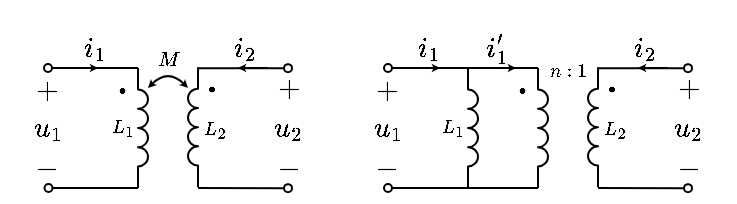 <mxfile version="17.2.1" type="device"><diagram id="bMLhuUdpj_Nmtv_IprHV" name="第 1 页"><mxGraphModel dx="314" dy="228" grid="1" gridSize="5" guides="1" tooltips="1" connect="1" arrows="1" fold="1" page="1" pageScale="1" pageWidth="827" pageHeight="1169" math="1" shadow="0"><root><mxCell id="0"/><mxCell id="1" parent="0"/><mxCell id="27SKs51xHxYA8YTg16wp-24" value="" style="pointerEvents=1;verticalLabelPosition=bottom;shadow=0;dashed=0;align=center;html=1;verticalAlign=top;shape=mxgraph.electrical.inductors.inductor_3;direction=south;deletable=1;fixDash=0;snapToPoint=0;comic=0;sketch=0;strokeWidth=1;" vertex="1" parent="1"><mxGeometry x="405" y="260" width="5" height="60" as="geometry"/></mxCell><mxCell id="27SKs51xHxYA8YTg16wp-4" value="" style="pointerEvents=1;verticalLabelPosition=bottom;shadow=0;dashed=0;align=center;html=1;verticalAlign=top;shape=mxgraph.electrical.inductors.inductor_3;direction=south;deletable=1;fixDash=0;snapToPoint=0;comic=0;sketch=0;strokeWidth=1;" vertex="1" parent="1"><mxGeometry x="440" y="260" width="5" height="60" as="geometry"/></mxCell><mxCell id="EXZ0jSH6nmQkh8uxzPcn-27" value="$$M$$" style="text;html=1;resizable=1;autosize=1;align=center;verticalAlign=middle;points=[];fillColor=none;strokeColor=none;rounded=0;fontFamily=simsun;fontSize=10;movable=1;rotatable=1;deletable=1;editable=1;connectable=0;" parent="1" vertex="1"><mxGeometry x="245" y="248" width="20" height="15" as="geometry"/></mxCell><mxCell id="EXZ0jSH6nmQkh8uxzPcn-18" value="$$i_1$$" style="text;html=1;resizable=0;autosize=1;align=center;verticalAlign=middle;points=[];fillColor=none;strokeColor=none;rounded=0;fontSize=12;connectable=0;" parent="1" vertex="1"><mxGeometry x="190" y="240" width="55" height="20" as="geometry"/></mxCell><mxCell id="EXZ0jSH6nmQkh8uxzPcn-19" value="$$i_2$$" style="text;html=1;resizable=0;autosize=1;align=center;verticalAlign=middle;points=[];fillColor=none;strokeColor=none;rounded=0;fontSize=12;connectable=0;" parent="1" vertex="1"><mxGeometry x="265" y="239.58" width="55" height="20" as="geometry"/></mxCell><mxCell id="EXZ0jSH6nmQkh8uxzPcn-1" value="" style="pointerEvents=1;verticalLabelPosition=bottom;shadow=0;dashed=0;align=center;html=1;verticalAlign=top;shape=mxgraph.electrical.inductors.inductor_3;direction=south;deletable=1;fixDash=0;snapToPoint=0;comic=0;sketch=0;strokeWidth=1;" parent="1" vertex="1"><mxGeometry x="240" y="260" width="5" height="60" as="geometry"/></mxCell><mxCell id="EXZ0jSH6nmQkh8uxzPcn-2" value="" style="endArrow=none;html=1;rounded=0;startArrow=oval;startFill=0;endSize=4;startSize=4;deletable=1;fixDash=0;snapToPoint=0;" parent="1" edge="1"><mxGeometry width="50" height="50" relative="1" as="geometry"><mxPoint x="195" y="260" as="sourcePoint"/><mxPoint x="240" y="260" as="targetPoint"/></mxGeometry></mxCell><mxCell id="EXZ0jSH6nmQkh8uxzPcn-3" value="" style="endArrow=none;html=1;rounded=0;startArrow=oval;startFill=0;endSize=4;startSize=4;deletable=1;fixDash=0;snapToPoint=0;" parent="1" edge="1"><mxGeometry width="50" height="50" relative="1" as="geometry"><mxPoint x="195.25" y="320" as="sourcePoint"/><mxPoint x="240" y="320" as="targetPoint"/></mxGeometry></mxCell><mxCell id="EXZ0jSH6nmQkh8uxzPcn-4" value="$$\cdot$$" style="text;html=1;resizable=1;autosize=1;align=center;verticalAlign=middle;points=[];fillColor=none;strokeColor=none;rounded=0;fontSize=20;movable=1;rotatable=1;deletable=1;editable=1;connectable=0;fixDash=0;snapToPoint=0;" parent="1" vertex="1"><mxGeometry x="221" y="263" width="21" height="14" as="geometry"/></mxCell><mxCell id="EXZ0jSH6nmQkh8uxzPcn-5" value="" style="pointerEvents=1;verticalLabelPosition=bottom;shadow=0;dashed=0;align=center;html=1;verticalAlign=top;shape=mxgraph.electrical.inductors.inductor_3;direction=north;deletable=1;fixDash=0;snapToPoint=0;" parent="1" vertex="1"><mxGeometry x="265" y="259.58" width="5" height="60" as="geometry"/></mxCell><mxCell id="EXZ0jSH6nmQkh8uxzPcn-6" value="" style="endArrow=none;html=1;rounded=0;startArrow=oval;startFill=0;endSize=4;startSize=4;deletable=1;fixDash=0;snapToPoint=0;" parent="1" edge="1"><mxGeometry width="50" height="50" relative="1" as="geometry"><mxPoint x="315" y="260.08" as="sourcePoint"/><mxPoint x="270" y="260.08" as="targetPoint"/></mxGeometry></mxCell><mxCell id="EXZ0jSH6nmQkh8uxzPcn-7" value="" style="endArrow=none;html=1;rounded=0;startArrow=oval;startFill=0;endSize=4;startSize=4;deletable=1;fixDash=0;snapToPoint=0;" parent="1" edge="1"><mxGeometry width="50" height="50" relative="1" as="geometry"><mxPoint x="315" y="320.08" as="sourcePoint"/><mxPoint x="270" y="320" as="targetPoint"/></mxGeometry></mxCell><mxCell id="EXZ0jSH6nmQkh8uxzPcn-8" value="$$\cdot$$" style="text;html=1;resizable=1;autosize=1;align=center;verticalAlign=middle;points=[];fillColor=none;strokeColor=none;rounded=0;fontSize=20;movable=1;rotatable=1;deletable=1;editable=1;connectable=0;direction=south;rotation=90;fixDash=0;snapToPoint=0;" parent="1" vertex="1"><mxGeometry x="272" y="260" width="14" height="21" as="geometry"/></mxCell><mxCell id="EXZ0jSH6nmQkh8uxzPcn-10" value="$$u_1$$" style="text;html=1;resizable=1;autosize=1;align=center;verticalAlign=middle;points=[];fillColor=none;strokeColor=none;rounded=0;fontSize=12;movable=1;rotatable=1;deletable=1;editable=1;connectable=0;fixDash=0;snapToPoint=0;" parent="1" vertex="1"><mxGeometry x="185" y="280" width="20" height="20" as="geometry"/></mxCell><mxCell id="EXZ0jSH6nmQkh8uxzPcn-11" value="$$u_2$$" style="text;html=1;resizable=1;autosize=1;align=center;verticalAlign=middle;points=[];fillColor=none;strokeColor=none;rounded=0;fontSize=12;movable=1;rotatable=1;deletable=1;editable=1;connectable=0;" parent="1" vertex="1"><mxGeometry x="305" y="279.58" width="20" height="20" as="geometry"/></mxCell><mxCell id="EXZ0jSH6nmQkh8uxzPcn-12" value="$$+$$" style="text;html=1;resizable=1;autosize=1;align=center;verticalAlign=middle;points=[];fillColor=none;strokeColor=none;rounded=0;fontSize=12;movable=1;rotatable=1;deletable=1;editable=1;connectable=0;fixDash=0;snapToPoint=0;" parent="1" vertex="1"><mxGeometry x="182.5" y="261" width="22.5" height="20" as="geometry"/></mxCell><mxCell id="EXZ0jSH6nmQkh8uxzPcn-13" value="$$+$$" style="text;html=1;resizable=1;autosize=1;align=center;verticalAlign=middle;points=[];fillColor=none;strokeColor=none;rounded=0;fontSize=12;movable=1;rotatable=1;deletable=1;editable=1;connectable=0;fixDash=0;snapToPoint=0;" parent="1" vertex="1"><mxGeometry x="303.75" y="259.58" width="22.5" height="20" as="geometry"/></mxCell><mxCell id="EXZ0jSH6nmQkh8uxzPcn-14" value="$$-$$" style="text;html=1;resizable=1;autosize=1;align=center;verticalAlign=middle;points=[];fillColor=none;strokeColor=none;rounded=0;fontSize=12;movable=1;rotatable=1;deletable=1;editable=1;connectable=0;fixDash=0;snapToPoint=0;" parent="1" vertex="1"><mxGeometry x="185" y="300" width="18.5" height="20" as="geometry"/></mxCell><mxCell id="EXZ0jSH6nmQkh8uxzPcn-15" value="$$-$$" style="text;html=1;resizable=1;autosize=1;align=center;verticalAlign=middle;points=[];fillColor=none;strokeColor=none;rounded=0;fontSize=12;movable=1;rotatable=1;deletable=1;editable=1;connectable=0;fixDash=0;snapToPoint=0;" parent="1" vertex="1"><mxGeometry x="305.75" y="300" width="18.5" height="20" as="geometry"/></mxCell><mxCell id="EXZ0jSH6nmQkh8uxzPcn-16" value="" style="endArrow=classic;html=1;rounded=0;fontSize=12;startSize=4;endSize=1;strokeWidth=1;jumpSize=6;" parent="1" edge="1"><mxGeometry width="50" height="50" relative="1" as="geometry"><mxPoint x="305" y="260" as="sourcePoint"/><mxPoint x="290" y="260" as="targetPoint"/></mxGeometry></mxCell><mxCell id="EXZ0jSH6nmQkh8uxzPcn-17" value="" style="endArrow=classic;html=1;rounded=0;fontSize=12;startSize=4;endSize=1;strokeWidth=1;jumpSize=6;" parent="1" edge="1"><mxGeometry width="50" height="50" relative="1" as="geometry"><mxPoint x="205" y="260" as="sourcePoint"/><mxPoint x="220" y="260" as="targetPoint"/></mxGeometry></mxCell><mxCell id="EXZ0jSH6nmQkh8uxzPcn-21" value="$$L_1$$" style="text;html=1;align=center;verticalAlign=middle;resizable=1;points=[];autosize=1;strokeColor=none;fillColor=none;movable=1;rotatable=1;deletable=1;editable=1;connectable=1;fontSize=8;" parent="1" vertex="1"><mxGeometry x="223.5" y="282.5" width="16" height="15" as="geometry"/></mxCell><mxCell id="EXZ0jSH6nmQkh8uxzPcn-22" value="$$L_2$$" style="text;html=1;align=center;verticalAlign=middle;resizable=1;points=[];autosize=1;strokeColor=none;fillColor=none;movable=1;rotatable=1;deletable=1;editable=1;connectable=1;fontSize=8;" parent="1" vertex="1"><mxGeometry x="270" y="280.5" width="15" height="20" as="geometry"/></mxCell><mxCell id="EXZ0jSH6nmQkh8uxzPcn-26" value="" style="curved=1;endArrow=classic;html=1;rounded=0;fontFamily=simsun;fontSize=14;startSize=1;endSize=1;startArrow=classic;startFill=1;" parent="1" edge="1"><mxGeometry width="50" height="50" relative="1" as="geometry"><mxPoint x="245" y="270" as="sourcePoint"/><mxPoint x="265" y="270" as="targetPoint"/><Array as="points"><mxPoint x="255" y="260"/></Array></mxGeometry></mxCell><mxCell id="27SKs51xHxYA8YTg16wp-2" value="$$i_1'$$" style="text;html=1;resizable=1;autosize=1;align=center;verticalAlign=middle;points=[];fillColor=none;strokeColor=none;rounded=0;fontSize=12;connectable=1;movable=1;rotatable=1;deletable=1;editable=1;" vertex="1" parent="1"><mxGeometry x="410" y="240" width="17" height="20" as="geometry"/></mxCell><mxCell id="27SKs51xHxYA8YTg16wp-3" value="$$i_2$$" style="text;html=1;resizable=0;autosize=1;align=center;verticalAlign=middle;points=[];fillColor=none;strokeColor=none;rounded=0;fontSize=12;connectable=0;" vertex="1" parent="1"><mxGeometry x="465" y="239.58" width="55" height="20" as="geometry"/></mxCell><mxCell id="27SKs51xHxYA8YTg16wp-5" value="" style="endArrow=none;html=1;rounded=0;startArrow=oval;startFill=0;endSize=4;startSize=4;deletable=1;fixDash=0;snapToPoint=0;" edge="1" parent="1"><mxGeometry width="50" height="50" relative="1" as="geometry"><mxPoint x="365" y="260" as="sourcePoint"/><mxPoint x="440" y="260" as="targetPoint"/></mxGeometry></mxCell><mxCell id="27SKs51xHxYA8YTg16wp-6" value="" style="endArrow=none;html=1;rounded=0;startArrow=oval;startFill=0;endSize=4;startSize=4;deletable=1;fixDash=0;snapToPoint=0;" edge="1" parent="1"><mxGeometry width="50" height="50" relative="1" as="geometry"><mxPoint x="365" y="320" as="sourcePoint"/><mxPoint x="440" y="320" as="targetPoint"/></mxGeometry></mxCell><mxCell id="27SKs51xHxYA8YTg16wp-7" value="$$\cdot$$" style="text;html=1;resizable=1;autosize=1;align=center;verticalAlign=middle;points=[];fillColor=none;strokeColor=none;rounded=0;fontSize=20;movable=1;rotatable=1;deletable=1;editable=1;connectable=0;fixDash=0;snapToPoint=0;" vertex="1" parent="1"><mxGeometry x="421" y="263" width="21" height="14" as="geometry"/></mxCell><mxCell id="27SKs51xHxYA8YTg16wp-8" value="" style="pointerEvents=1;verticalLabelPosition=bottom;shadow=0;dashed=0;align=center;html=1;verticalAlign=top;shape=mxgraph.electrical.inductors.inductor_3;direction=north;deletable=1;fixDash=0;snapToPoint=0;" vertex="1" parent="1"><mxGeometry x="465" y="259.58" width="5" height="60" as="geometry"/></mxCell><mxCell id="27SKs51xHxYA8YTg16wp-9" value="" style="endArrow=none;html=1;rounded=0;startArrow=oval;startFill=0;endSize=4;startSize=4;deletable=1;fixDash=0;snapToPoint=0;" edge="1" parent="1"><mxGeometry width="50" height="50" relative="1" as="geometry"><mxPoint x="515" y="260.08" as="sourcePoint"/><mxPoint x="470" y="260.08" as="targetPoint"/></mxGeometry></mxCell><mxCell id="27SKs51xHxYA8YTg16wp-10" value="" style="endArrow=none;html=1;rounded=0;startArrow=oval;startFill=0;endSize=4;startSize=4;deletable=1;fixDash=0;snapToPoint=0;" edge="1" parent="1"><mxGeometry width="50" height="50" relative="1" as="geometry"><mxPoint x="515" y="320.08" as="sourcePoint"/><mxPoint x="470" y="320" as="targetPoint"/></mxGeometry></mxCell><mxCell id="27SKs51xHxYA8YTg16wp-11" value="$$\cdot$$" style="text;html=1;resizable=1;autosize=1;align=center;verticalAlign=middle;points=[];fillColor=none;strokeColor=none;rounded=0;fontSize=20;movable=1;rotatable=1;deletable=1;editable=1;connectable=0;direction=south;rotation=90;fixDash=0;snapToPoint=0;" vertex="1" parent="1"><mxGeometry x="472" y="260" width="14" height="21" as="geometry"/></mxCell><mxCell id="27SKs51xHxYA8YTg16wp-12" value="$$u_1$$" style="text;html=1;resizable=1;autosize=1;align=center;verticalAlign=middle;points=[];fillColor=none;strokeColor=none;rounded=0;fontSize=12;movable=1;rotatable=1;deletable=1;editable=1;connectable=0;fixDash=0;snapToPoint=0;" vertex="1" parent="1"><mxGeometry x="355" y="280" width="20" height="20" as="geometry"/></mxCell><mxCell id="27SKs51xHxYA8YTg16wp-13" value="$$u_2$$" style="text;html=1;resizable=1;autosize=1;align=center;verticalAlign=middle;points=[];fillColor=none;strokeColor=none;rounded=0;fontSize=12;movable=1;rotatable=1;deletable=1;editable=1;connectable=0;" vertex="1" parent="1"><mxGeometry x="505" y="279.58" width="20" height="20" as="geometry"/></mxCell><mxCell id="27SKs51xHxYA8YTg16wp-14" value="$$+$$" style="text;html=1;resizable=1;autosize=1;align=center;verticalAlign=middle;points=[];fillColor=none;strokeColor=none;rounded=0;fontSize=12;movable=1;rotatable=1;deletable=1;editable=1;connectable=0;fixDash=0;snapToPoint=0;" vertex="1" parent="1"><mxGeometry x="352.5" y="261" width="22.5" height="20" as="geometry"/></mxCell><mxCell id="27SKs51xHxYA8YTg16wp-15" value="$$+$$" style="text;html=1;resizable=1;autosize=1;align=center;verticalAlign=middle;points=[];fillColor=none;strokeColor=none;rounded=0;fontSize=12;movable=1;rotatable=1;deletable=1;editable=1;connectable=0;fixDash=0;snapToPoint=0;" vertex="1" parent="1"><mxGeometry x="503.75" y="259.58" width="22.5" height="20" as="geometry"/></mxCell><mxCell id="27SKs51xHxYA8YTg16wp-16" value="$$-$$" style="text;html=1;resizable=1;autosize=1;align=center;verticalAlign=middle;points=[];fillColor=none;strokeColor=none;rounded=0;fontSize=12;movable=1;rotatable=1;deletable=1;editable=1;connectable=0;fixDash=0;snapToPoint=0;" vertex="1" parent="1"><mxGeometry x="355" y="300" width="18.5" height="20" as="geometry"/></mxCell><mxCell id="27SKs51xHxYA8YTg16wp-17" value="$$-$$" style="text;html=1;resizable=1;autosize=1;align=center;verticalAlign=middle;points=[];fillColor=none;strokeColor=none;rounded=0;fontSize=12;movable=1;rotatable=1;deletable=1;editable=1;connectable=0;fixDash=0;snapToPoint=0;" vertex="1" parent="1"><mxGeometry x="505.75" y="300" width="18.5" height="20" as="geometry"/></mxCell><mxCell id="27SKs51xHxYA8YTg16wp-18" value="" style="endArrow=classic;html=1;rounded=0;fontSize=12;startSize=4;endSize=1;strokeWidth=1;jumpSize=6;" edge="1" parent="1"><mxGeometry width="50" height="50" relative="1" as="geometry"><mxPoint x="505" y="260" as="sourcePoint"/><mxPoint x="490" y="260" as="targetPoint"/></mxGeometry></mxCell><mxCell id="27SKs51xHxYA8YTg16wp-19" value="" style="endArrow=classic;html=1;rounded=0;fontSize=12;startSize=4;endSize=1;strokeWidth=1;jumpSize=6;" edge="1" parent="1"><mxGeometry width="50" height="50" relative="1" as="geometry"><mxPoint x="419" y="260" as="sourcePoint"/><mxPoint x="429" y="260" as="targetPoint"/></mxGeometry></mxCell><mxCell id="27SKs51xHxYA8YTg16wp-21" value="$$L_2$$" style="text;html=1;align=center;verticalAlign=middle;resizable=1;points=[];autosize=1;strokeColor=none;fillColor=none;movable=1;rotatable=1;deletable=1;editable=1;connectable=1;fontSize=8;" vertex="1" parent="1"><mxGeometry x="470" y="280.5" width="15" height="20" as="geometry"/></mxCell><mxCell id="27SKs51xHxYA8YTg16wp-23" value="$$n:1$$" style="text;html=1;align=center;verticalAlign=middle;resizable=1;points=[];autosize=1;strokeColor=none;fillColor=none;fontSize=8;movable=1;rotatable=1;deletable=1;editable=1;connectable=1;" vertex="1" parent="1"><mxGeometry x="440" y="255" width="30" height="14.58" as="geometry"/></mxCell><mxCell id="27SKs51xHxYA8YTg16wp-25" value="$$L_1$$" style="text;html=1;align=center;verticalAlign=middle;resizable=1;points=[];autosize=1;strokeColor=none;fillColor=none;movable=1;rotatable=1;deletable=1;editable=1;connectable=1;fontSize=8;" vertex="1" parent="1"><mxGeometry x="388.5" y="282.5" width="16" height="15" as="geometry"/></mxCell><mxCell id="27SKs51xHxYA8YTg16wp-28" value="$$i_1$$" style="text;html=1;resizable=1;autosize=1;align=center;verticalAlign=middle;points=[];fillColor=none;strokeColor=none;rounded=0;fontSize=12;connectable=1;movable=1;rotatable=1;deletable=1;editable=1;" vertex="1" parent="1"><mxGeometry x="377" y="239.62" width="15" height="20" as="geometry"/></mxCell><mxCell id="27SKs51xHxYA8YTg16wp-29" value="" style="endArrow=classic;html=1;rounded=0;fontSize=12;startSize=4;endSize=1;strokeWidth=1;jumpSize=6;" edge="1" parent="1"><mxGeometry width="50" height="50" relative="1" as="geometry"><mxPoint x="381" y="260" as="sourcePoint"/><mxPoint x="391" y="260" as="targetPoint"/></mxGeometry></mxCell></root></mxGraphModel></diagram></mxfile>